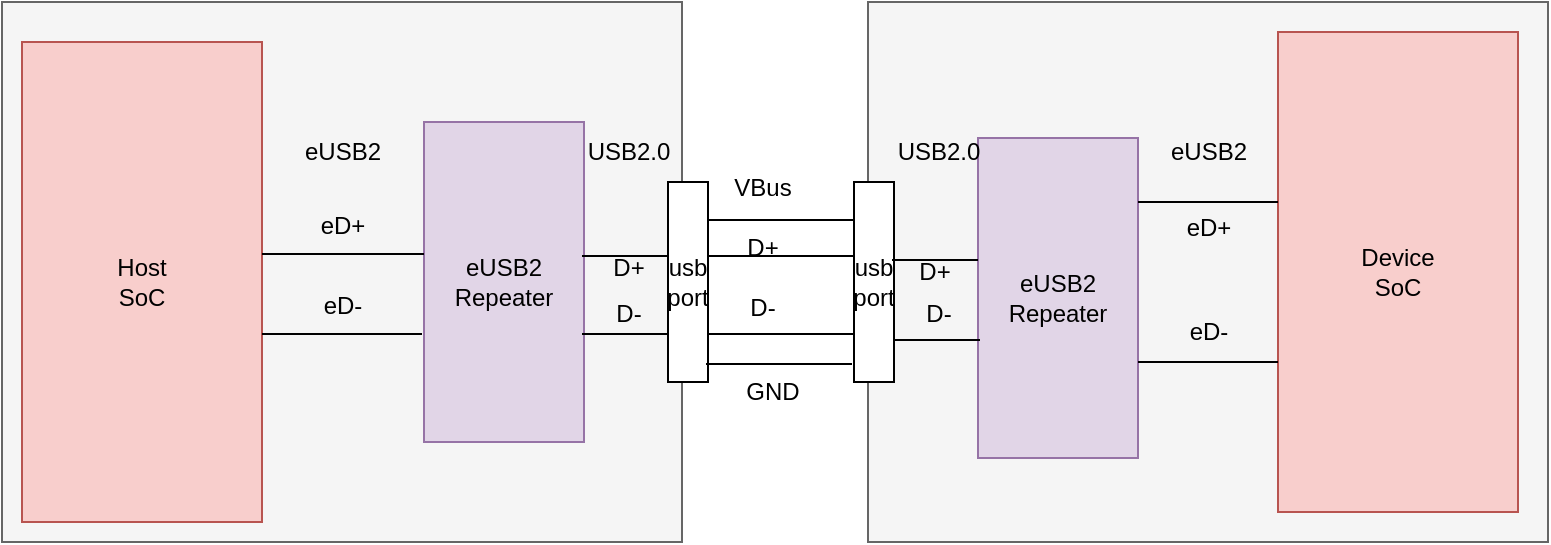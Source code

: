 <mxfile version="21.7.5" type="github">
  <diagram name="第 1 页" id="QyBNQuzQvgutKamZO95u">
    <mxGraphModel dx="940" dy="556" grid="1" gridSize="10" guides="1" tooltips="1" connect="1" arrows="1" fold="1" page="1" pageScale="1" pageWidth="827" pageHeight="1169" math="0" shadow="0">
      <root>
        <mxCell id="0" />
        <mxCell id="1" parent="0" />
        <mxCell id="9qjgGSte5vmr6aRK8LCz-17" value="" style="rounded=0;whiteSpace=wrap;html=1;fillColor=#f5f5f5;fontColor=#333333;strokeColor=#666666;" vertex="1" parent="1">
          <mxGeometry x="40" y="90" width="340" height="270" as="geometry" />
        </mxCell>
        <mxCell id="9qjgGSte5vmr6aRK8LCz-1" value="Host&lt;br&gt;SoC" style="rounded=0;whiteSpace=wrap;html=1;fillColor=#f8cecc;strokeColor=#b85450;" vertex="1" parent="1">
          <mxGeometry x="50" y="110" width="120" height="240" as="geometry" />
        </mxCell>
        <mxCell id="9qjgGSte5vmr6aRK8LCz-2" value="eUSB2&lt;br&gt;Repeater" style="rounded=0;whiteSpace=wrap;html=1;fillColor=#e1d5e7;strokeColor=#9673a6;" vertex="1" parent="1">
          <mxGeometry x="251" y="150" width="80" height="160" as="geometry" />
        </mxCell>
        <mxCell id="9qjgGSte5vmr6aRK8LCz-3" value="" style="endArrow=none;html=1;rounded=0;entryX=0;entryY=0.25;entryDx=0;entryDy=0;endFill=0;" edge="1" parent="1">
          <mxGeometry width="50" height="50" relative="1" as="geometry">
            <mxPoint x="170" y="216" as="sourcePoint" />
            <mxPoint x="251" y="216" as="targetPoint" />
          </mxGeometry>
        </mxCell>
        <mxCell id="9qjgGSte5vmr6aRK8LCz-6" value="eD+" style="text;html=1;align=center;verticalAlign=middle;resizable=0;points=[];autosize=1;strokeColor=none;fillColor=none;" vertex="1" parent="1">
          <mxGeometry x="185" y="187" width="50" height="30" as="geometry" />
        </mxCell>
        <mxCell id="9qjgGSte5vmr6aRK8LCz-7" value="eD-" style="text;html=1;align=center;verticalAlign=middle;resizable=0;points=[];autosize=1;strokeColor=none;fillColor=none;" vertex="1" parent="1">
          <mxGeometry x="190" y="227" width="40" height="30" as="geometry" />
        </mxCell>
        <mxCell id="9qjgGSte5vmr6aRK8LCz-8" value="eUSB2" style="text;html=1;align=center;verticalAlign=middle;resizable=0;points=[];autosize=1;strokeColor=none;fillColor=none;" vertex="1" parent="1">
          <mxGeometry x="180" y="150" width="60" height="30" as="geometry" />
        </mxCell>
        <mxCell id="9qjgGSte5vmr6aRK8LCz-9" value="USB2.0" style="text;html=1;align=center;verticalAlign=middle;resizable=0;points=[];autosize=1;strokeColor=none;fillColor=none;" vertex="1" parent="1">
          <mxGeometry x="323" y="150" width="60" height="30" as="geometry" />
        </mxCell>
        <mxCell id="9qjgGSte5vmr6aRK8LCz-49" style="edgeStyle=orthogonalEdgeStyle;rounded=0;orthogonalLoop=1;jettySize=auto;html=1;exitX=1;exitY=0.25;exitDx=0;exitDy=0;entryX=0;entryY=0.25;entryDx=0;entryDy=0;endArrow=none;endFill=0;" edge="1" parent="1">
          <mxGeometry relative="1" as="geometry">
            <mxPoint x="393" y="199" as="sourcePoint" />
            <mxPoint x="466" y="199" as="targetPoint" />
          </mxGeometry>
        </mxCell>
        <mxCell id="9qjgGSte5vmr6aRK8LCz-10" value="usb&lt;br&gt;port" style="rounded=0;whiteSpace=wrap;html=1;" vertex="1" parent="1">
          <mxGeometry x="373" y="180" width="20" height="100" as="geometry" />
        </mxCell>
        <mxCell id="9qjgGSte5vmr6aRK8LCz-14" value="D+" style="text;html=1;align=center;verticalAlign=middle;resizable=0;points=[];autosize=1;strokeColor=none;fillColor=none;" vertex="1" parent="1">
          <mxGeometry x="333" y="208" width="40" height="30" as="geometry" />
        </mxCell>
        <mxCell id="9qjgGSte5vmr6aRK8LCz-15" value="D-" style="text;html=1;align=center;verticalAlign=middle;resizable=0;points=[];autosize=1;strokeColor=none;fillColor=none;" vertex="1" parent="1">
          <mxGeometry x="333" y="231" width="40" height="30" as="geometry" />
        </mxCell>
        <mxCell id="9qjgGSte5vmr6aRK8LCz-16" value="" style="endArrow=none;html=1;rounded=0;" edge="1" parent="1">
          <mxGeometry width="50" height="50" relative="1" as="geometry">
            <mxPoint x="170" y="256" as="sourcePoint" />
            <mxPoint x="250" y="256" as="targetPoint" />
          </mxGeometry>
        </mxCell>
        <mxCell id="9qjgGSte5vmr6aRK8LCz-18" value="" style="rounded=0;whiteSpace=wrap;html=1;fillColor=#f5f5f5;fontColor=#333333;strokeColor=#666666;" vertex="1" parent="1">
          <mxGeometry x="473" y="90" width="340" height="270" as="geometry" />
        </mxCell>
        <mxCell id="9qjgGSte5vmr6aRK8LCz-19" value="Device&lt;br&gt;SoC" style="rounded=0;whiteSpace=wrap;html=1;fillColor=#f8cecc;strokeColor=#b85450;" vertex="1" parent="1">
          <mxGeometry x="678" y="105" width="120" height="240" as="geometry" />
        </mxCell>
        <mxCell id="9qjgGSte5vmr6aRK8LCz-22" value="eUSB2&lt;br&gt;Repeater" style="rounded=0;whiteSpace=wrap;html=1;fillColor=#e1d5e7;strokeColor=#9673a6;" vertex="1" parent="1">
          <mxGeometry x="528" y="158" width="80" height="160" as="geometry" />
        </mxCell>
        <mxCell id="9qjgGSte5vmr6aRK8LCz-24" value="eD+" style="text;html=1;align=center;verticalAlign=middle;resizable=0;points=[];autosize=1;strokeColor=none;fillColor=none;" vertex="1" parent="1">
          <mxGeometry x="618" y="188" width="50" height="30" as="geometry" />
        </mxCell>
        <mxCell id="9qjgGSte5vmr6aRK8LCz-25" value="eD-" style="text;html=1;align=center;verticalAlign=middle;resizable=0;points=[];autosize=1;strokeColor=none;fillColor=none;" vertex="1" parent="1">
          <mxGeometry x="623" y="240" width="40" height="30" as="geometry" />
        </mxCell>
        <mxCell id="9qjgGSte5vmr6aRK8LCz-26" value="eUSB2" style="text;html=1;align=center;verticalAlign=middle;resizable=0;points=[];autosize=1;strokeColor=none;fillColor=none;" vertex="1" parent="1">
          <mxGeometry x="613" y="150" width="60" height="30" as="geometry" />
        </mxCell>
        <mxCell id="9qjgGSte5vmr6aRK8LCz-27" value="USB2.0" style="text;html=1;align=center;verticalAlign=middle;resizable=0;points=[];autosize=1;strokeColor=none;fillColor=none;" vertex="1" parent="1">
          <mxGeometry x="478" y="150" width="60" height="30" as="geometry" />
        </mxCell>
        <mxCell id="9qjgGSte5vmr6aRK8LCz-28" value="usb&lt;br&gt;port" style="rounded=0;whiteSpace=wrap;html=1;" vertex="1" parent="1">
          <mxGeometry x="466" y="180" width="20" height="100" as="geometry" />
        </mxCell>
        <mxCell id="9qjgGSte5vmr6aRK8LCz-32" value="" style="endArrow=none;html=1;rounded=0;entryX=0;entryY=0.25;entryDx=0;entryDy=0;endFill=0;" edge="1" parent="1">
          <mxGeometry width="50" height="50" relative="1" as="geometry">
            <mxPoint x="608" y="190" as="sourcePoint" />
            <mxPoint x="678" y="190" as="targetPoint" />
          </mxGeometry>
        </mxCell>
        <mxCell id="9qjgGSte5vmr6aRK8LCz-34" value="" style="endArrow=none;html=1;rounded=0;entryX=0;entryY=0.25;entryDx=0;entryDy=0;endFill=0;" edge="1" parent="1">
          <mxGeometry width="50" height="50" relative="1" as="geometry">
            <mxPoint x="608" y="270" as="sourcePoint" />
            <mxPoint x="678" y="270" as="targetPoint" />
          </mxGeometry>
        </mxCell>
        <mxCell id="9qjgGSte5vmr6aRK8LCz-36" style="edgeStyle=orthogonalEdgeStyle;rounded=0;orthogonalLoop=1;jettySize=auto;html=1;exitX=1;exitY=0.75;exitDx=0;exitDy=0;entryX=0.025;entryY=0.895;entryDx=0;entryDy=0;entryPerimeter=0;endArrow=none;endFill=0;" edge="1" parent="1">
          <mxGeometry relative="1" as="geometry">
            <mxPoint x="486" y="259" as="sourcePoint" />
            <mxPoint x="529" y="259" as="targetPoint" />
          </mxGeometry>
        </mxCell>
        <mxCell id="9qjgGSte5vmr6aRK8LCz-38" style="edgeStyle=orthogonalEdgeStyle;rounded=0;orthogonalLoop=1;jettySize=auto;html=1;exitX=1;exitY=0.75;exitDx=0;exitDy=0;entryX=0.025;entryY=0.895;entryDx=0;entryDy=0;entryPerimeter=0;endArrow=none;endFill=0;" edge="1" parent="1">
          <mxGeometry relative="1" as="geometry">
            <mxPoint x="485" y="219" as="sourcePoint" />
            <mxPoint x="528" y="219" as="targetPoint" />
          </mxGeometry>
        </mxCell>
        <mxCell id="9qjgGSte5vmr6aRK8LCz-39" value="D+" style="text;html=1;align=center;verticalAlign=middle;resizable=0;points=[];autosize=1;strokeColor=none;fillColor=none;" vertex="1" parent="1">
          <mxGeometry x="486" y="210" width="40" height="30" as="geometry" />
        </mxCell>
        <mxCell id="9qjgGSte5vmr6aRK8LCz-40" value="D-" style="text;html=1;align=center;verticalAlign=middle;resizable=0;points=[];autosize=1;strokeColor=none;fillColor=none;" vertex="1" parent="1">
          <mxGeometry x="488" y="231" width="40" height="30" as="geometry" />
        </mxCell>
        <mxCell id="9qjgGSte5vmr6aRK8LCz-44" style="edgeStyle=orthogonalEdgeStyle;rounded=0;orthogonalLoop=1;jettySize=auto;html=1;exitX=1;exitY=0.75;exitDx=0;exitDy=0;entryX=0.025;entryY=0.895;entryDx=0;entryDy=0;entryPerimeter=0;endArrow=none;endFill=0;" edge="1" parent="1">
          <mxGeometry relative="1" as="geometry">
            <mxPoint x="330" y="256" as="sourcePoint" />
            <mxPoint x="373" y="256" as="targetPoint" />
          </mxGeometry>
        </mxCell>
        <mxCell id="9qjgGSte5vmr6aRK8LCz-45" style="edgeStyle=orthogonalEdgeStyle;rounded=0;orthogonalLoop=1;jettySize=auto;html=1;exitX=1;exitY=0.75;exitDx=0;exitDy=0;entryX=0.025;entryY=0.895;entryDx=0;entryDy=0;entryPerimeter=0;endArrow=none;endFill=0;" edge="1" parent="1">
          <mxGeometry relative="1" as="geometry">
            <mxPoint x="330" y="217" as="sourcePoint" />
            <mxPoint x="373" y="217" as="targetPoint" />
          </mxGeometry>
        </mxCell>
        <mxCell id="9qjgGSte5vmr6aRK8LCz-50" style="edgeStyle=orthogonalEdgeStyle;rounded=0;orthogonalLoop=1;jettySize=auto;html=1;exitX=1;exitY=0.25;exitDx=0;exitDy=0;entryX=0;entryY=0.25;entryDx=0;entryDy=0;endArrow=none;endFill=0;" edge="1" parent="1">
          <mxGeometry relative="1" as="geometry">
            <mxPoint x="393" y="217" as="sourcePoint" />
            <mxPoint x="466" y="217" as="targetPoint" />
          </mxGeometry>
        </mxCell>
        <mxCell id="9qjgGSte5vmr6aRK8LCz-51" style="edgeStyle=orthogonalEdgeStyle;rounded=0;orthogonalLoop=1;jettySize=auto;html=1;exitX=1;exitY=0.25;exitDx=0;exitDy=0;entryX=0;entryY=0.25;entryDx=0;entryDy=0;endArrow=none;endFill=0;" edge="1" parent="1">
          <mxGeometry relative="1" as="geometry">
            <mxPoint x="393" y="256" as="sourcePoint" />
            <mxPoint x="466" y="256" as="targetPoint" />
          </mxGeometry>
        </mxCell>
        <mxCell id="9qjgGSte5vmr6aRK8LCz-52" style="edgeStyle=orthogonalEdgeStyle;rounded=0;orthogonalLoop=1;jettySize=auto;html=1;exitX=1;exitY=0.25;exitDx=0;exitDy=0;entryX=0;entryY=0.25;entryDx=0;entryDy=0;endArrow=none;endFill=0;" edge="1" parent="1">
          <mxGeometry relative="1" as="geometry">
            <mxPoint x="392" y="271" as="sourcePoint" />
            <mxPoint x="465" y="271" as="targetPoint" />
          </mxGeometry>
        </mxCell>
        <mxCell id="9qjgGSte5vmr6aRK8LCz-53" value="VBus" style="text;html=1;align=center;verticalAlign=middle;resizable=0;points=[];autosize=1;strokeColor=none;fillColor=none;" vertex="1" parent="1">
          <mxGeometry x="395" y="168" width="50" height="30" as="geometry" />
        </mxCell>
        <mxCell id="9qjgGSte5vmr6aRK8LCz-54" value="D+" style="text;html=1;align=center;verticalAlign=middle;resizable=0;points=[];autosize=1;strokeColor=none;fillColor=none;" vertex="1" parent="1">
          <mxGeometry x="400" y="198" width="40" height="30" as="geometry" />
        </mxCell>
        <mxCell id="9qjgGSte5vmr6aRK8LCz-55" value="D-" style="text;html=1;align=center;verticalAlign=middle;resizable=0;points=[];autosize=1;strokeColor=none;fillColor=none;" vertex="1" parent="1">
          <mxGeometry x="400" y="228" width="40" height="30" as="geometry" />
        </mxCell>
        <mxCell id="9qjgGSte5vmr6aRK8LCz-56" value="GND" style="text;html=1;align=center;verticalAlign=middle;resizable=0;points=[];autosize=1;strokeColor=none;fillColor=none;" vertex="1" parent="1">
          <mxGeometry x="400" y="270" width="50" height="30" as="geometry" />
        </mxCell>
      </root>
    </mxGraphModel>
  </diagram>
</mxfile>
